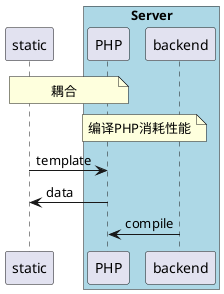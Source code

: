 @startuml

note over static, PHP
	耦合
end note
note over backend, PHP
	编译PHP消耗性能
end note
static -> PHP:template
PHP -> static:data
backend -> PHP:compile

box "Server" #LightBlue
	participant PHP
	participant backend
end box

@enduml